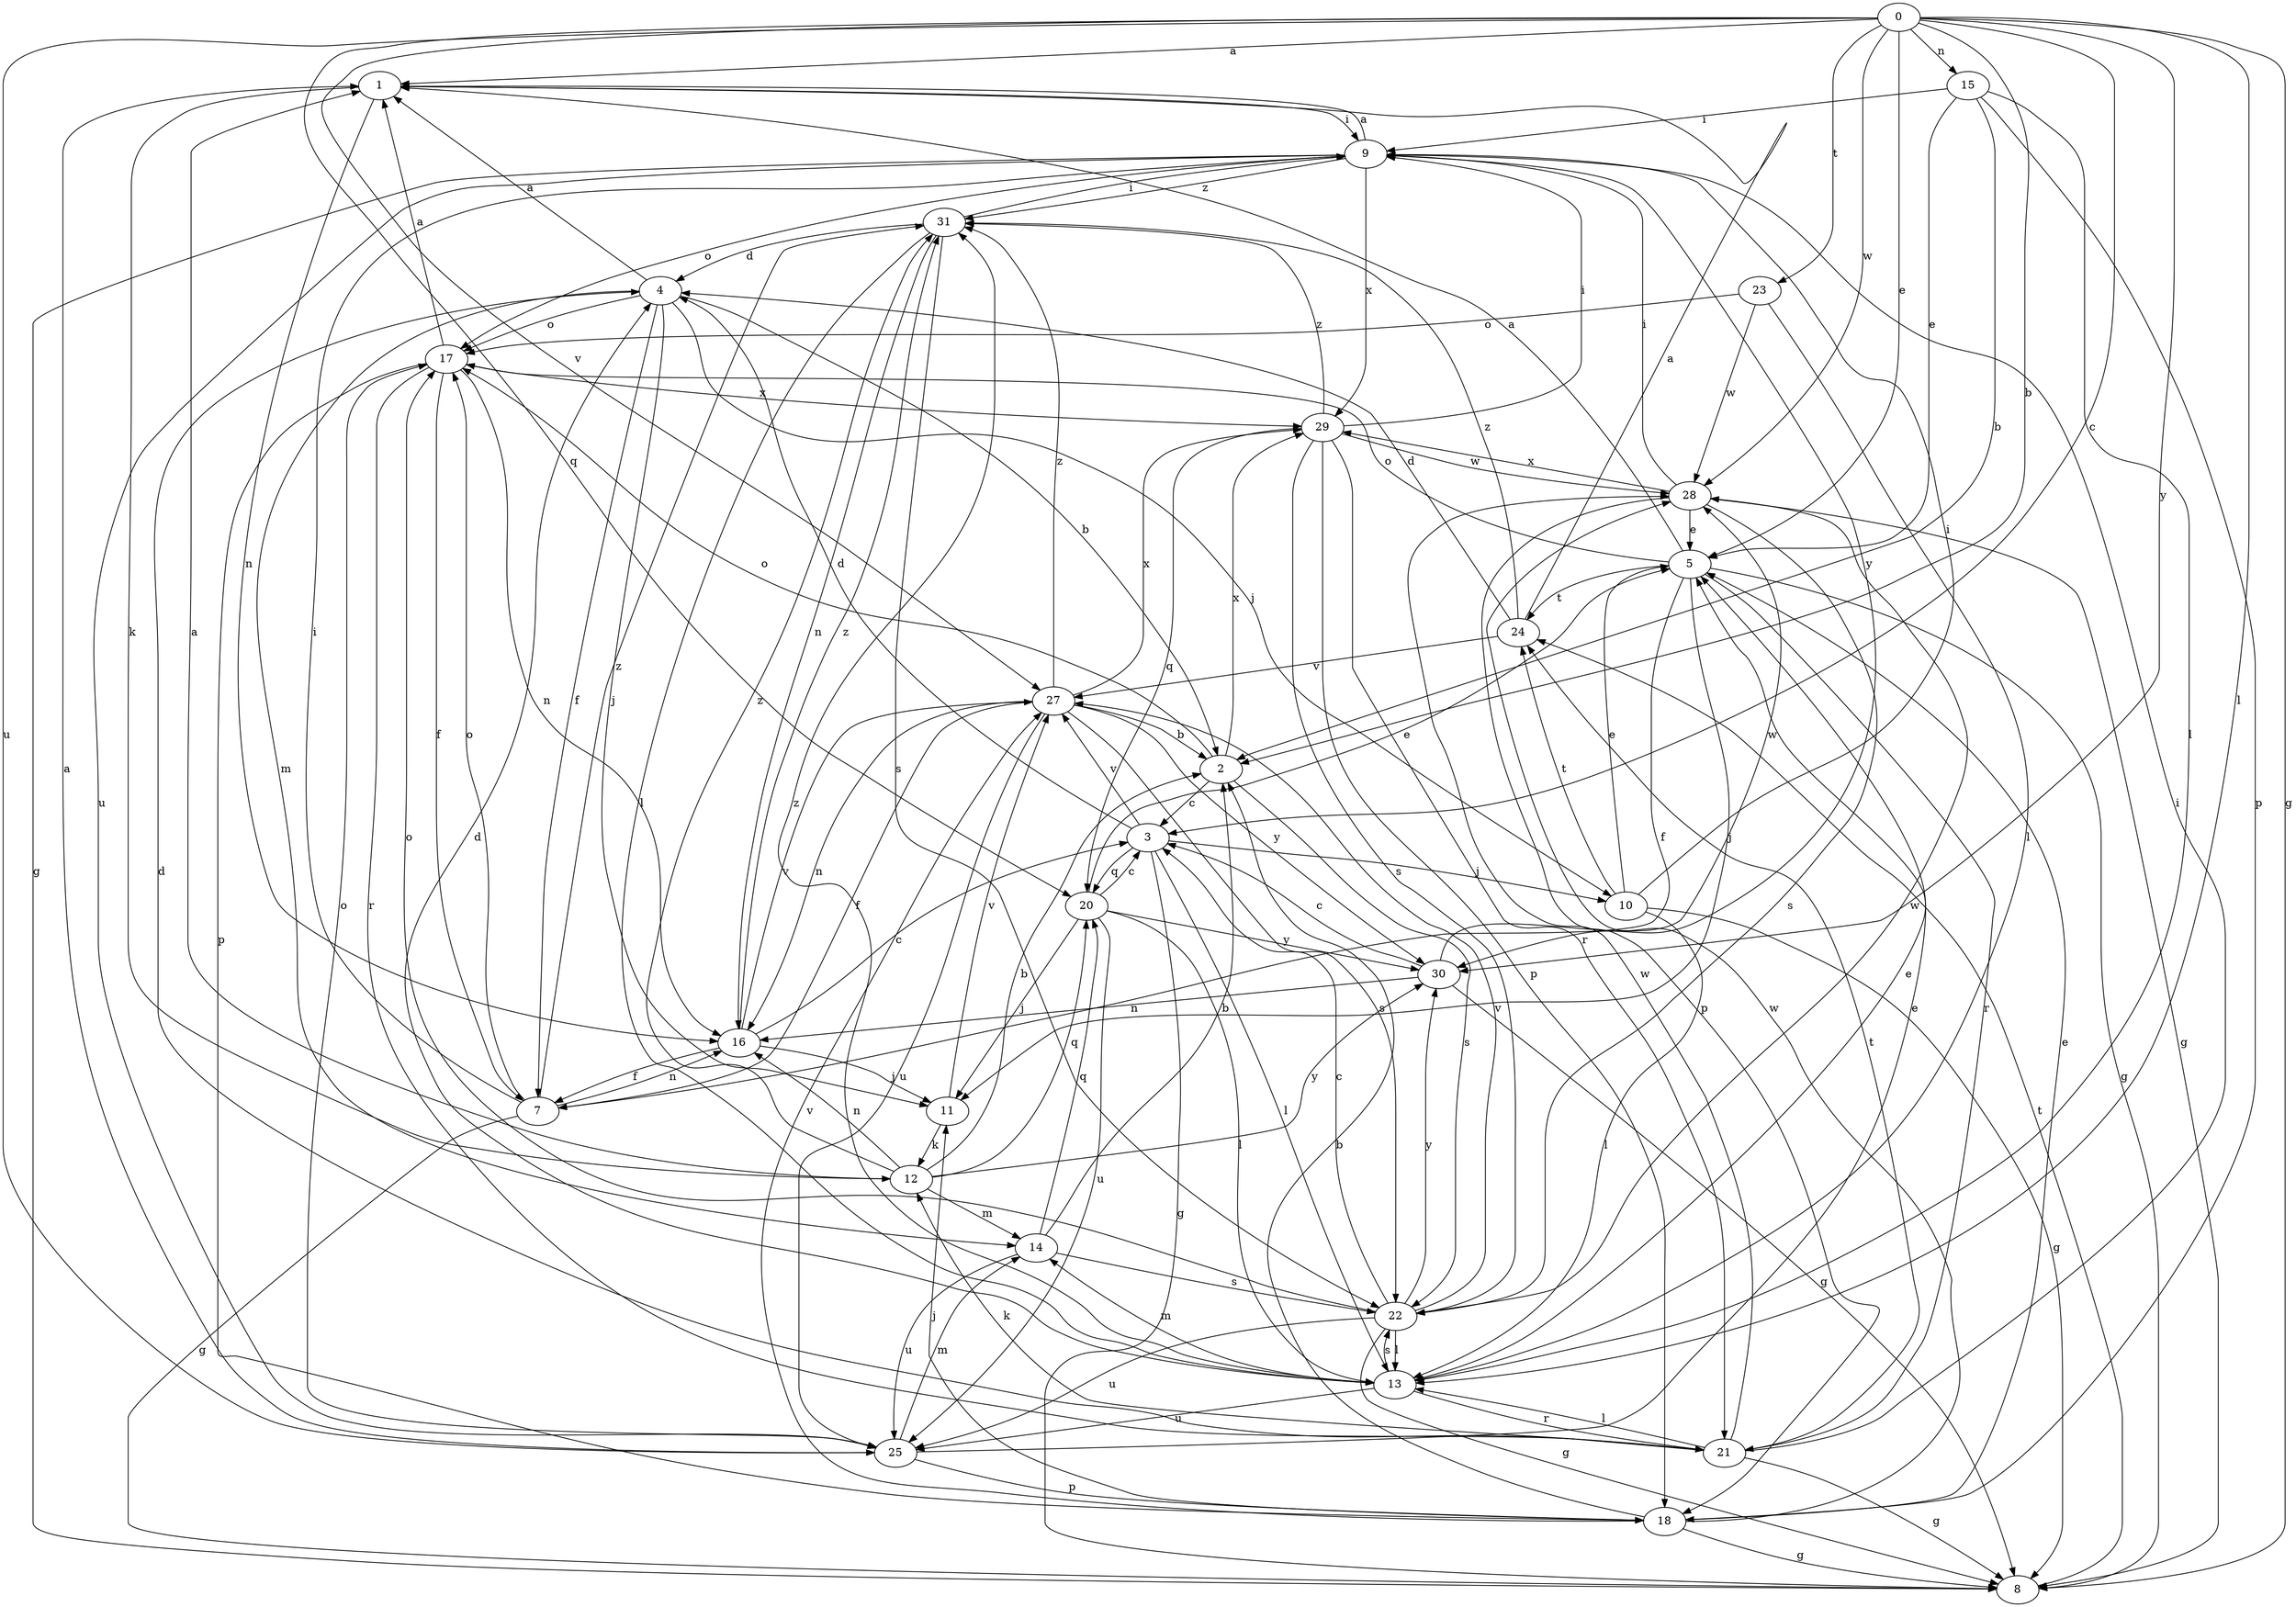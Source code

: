 strict digraph  {
0;
1;
2;
3;
4;
5;
7;
8;
9;
10;
11;
12;
13;
14;
15;
16;
17;
18;
20;
21;
22;
23;
24;
25;
27;
28;
29;
30;
31;
0 -> 1  [label=a];
0 -> 2  [label=b];
0 -> 3  [label=c];
0 -> 5  [label=e];
0 -> 8  [label=g];
0 -> 13  [label=l];
0 -> 15  [label=n];
0 -> 20  [label=q];
0 -> 23  [label=t];
0 -> 25  [label=u];
0 -> 27  [label=v];
0 -> 28  [label=w];
0 -> 30  [label=y];
1 -> 9  [label=i];
1 -> 12  [label=k];
1 -> 16  [label=n];
2 -> 3  [label=c];
2 -> 17  [label=o];
2 -> 22  [label=s];
2 -> 29  [label=x];
3 -> 4  [label=d];
3 -> 8  [label=g];
3 -> 10  [label=j];
3 -> 13  [label=l];
3 -> 20  [label=q];
3 -> 27  [label=v];
4 -> 1  [label=a];
4 -> 2  [label=b];
4 -> 7  [label=f];
4 -> 10  [label=j];
4 -> 11  [label=j];
4 -> 14  [label=m];
4 -> 17  [label=o];
5 -> 1  [label=a];
5 -> 7  [label=f];
5 -> 8  [label=g];
5 -> 11  [label=j];
5 -> 17  [label=o];
5 -> 21  [label=r];
5 -> 24  [label=t];
7 -> 8  [label=g];
7 -> 9  [label=i];
7 -> 16  [label=n];
7 -> 17  [label=o];
7 -> 31  [label=z];
8 -> 24  [label=t];
9 -> 1  [label=a];
9 -> 8  [label=g];
9 -> 17  [label=o];
9 -> 25  [label=u];
9 -> 29  [label=x];
9 -> 30  [label=y];
9 -> 31  [label=z];
10 -> 5  [label=e];
10 -> 8  [label=g];
10 -> 9  [label=i];
10 -> 13  [label=l];
10 -> 24  [label=t];
11 -> 12  [label=k];
11 -> 27  [label=v];
12 -> 1  [label=a];
12 -> 2  [label=b];
12 -> 14  [label=m];
12 -> 16  [label=n];
12 -> 20  [label=q];
12 -> 30  [label=y];
12 -> 31  [label=z];
13 -> 4  [label=d];
13 -> 5  [label=e];
13 -> 14  [label=m];
13 -> 21  [label=r];
13 -> 22  [label=s];
13 -> 25  [label=u];
13 -> 31  [label=z];
14 -> 2  [label=b];
14 -> 20  [label=q];
14 -> 22  [label=s];
14 -> 25  [label=u];
15 -> 2  [label=b];
15 -> 5  [label=e];
15 -> 9  [label=i];
15 -> 13  [label=l];
15 -> 18  [label=p];
16 -> 3  [label=c];
16 -> 7  [label=f];
16 -> 11  [label=j];
16 -> 27  [label=v];
16 -> 31  [label=z];
17 -> 1  [label=a];
17 -> 7  [label=f];
17 -> 16  [label=n];
17 -> 18  [label=p];
17 -> 21  [label=r];
17 -> 29  [label=x];
18 -> 2  [label=b];
18 -> 5  [label=e];
18 -> 8  [label=g];
18 -> 11  [label=j];
18 -> 27  [label=v];
18 -> 28  [label=w];
20 -> 3  [label=c];
20 -> 5  [label=e];
20 -> 11  [label=j];
20 -> 13  [label=l];
20 -> 25  [label=u];
20 -> 30  [label=y];
21 -> 4  [label=d];
21 -> 8  [label=g];
21 -> 9  [label=i];
21 -> 12  [label=k];
21 -> 13  [label=l];
21 -> 24  [label=t];
21 -> 28  [label=w];
22 -> 3  [label=c];
22 -> 8  [label=g];
22 -> 13  [label=l];
22 -> 17  [label=o];
22 -> 25  [label=u];
22 -> 27  [label=v];
22 -> 28  [label=w];
22 -> 30  [label=y];
23 -> 13  [label=l];
23 -> 17  [label=o];
23 -> 28  [label=w];
24 -> 1  [label=a];
24 -> 4  [label=d];
24 -> 27  [label=v];
24 -> 31  [label=z];
25 -> 1  [label=a];
25 -> 5  [label=e];
25 -> 14  [label=m];
25 -> 17  [label=o];
25 -> 18  [label=p];
27 -> 2  [label=b];
27 -> 7  [label=f];
27 -> 16  [label=n];
27 -> 22  [label=s];
27 -> 25  [label=u];
27 -> 29  [label=x];
27 -> 30  [label=y];
27 -> 31  [label=z];
28 -> 5  [label=e];
28 -> 8  [label=g];
28 -> 9  [label=i];
28 -> 18  [label=p];
28 -> 22  [label=s];
28 -> 29  [label=x];
29 -> 9  [label=i];
29 -> 18  [label=p];
29 -> 20  [label=q];
29 -> 21  [label=r];
29 -> 22  [label=s];
29 -> 28  [label=w];
29 -> 31  [label=z];
30 -> 3  [label=c];
30 -> 8  [label=g];
30 -> 16  [label=n];
30 -> 28  [label=w];
31 -> 4  [label=d];
31 -> 9  [label=i];
31 -> 13  [label=l];
31 -> 16  [label=n];
31 -> 22  [label=s];
}
